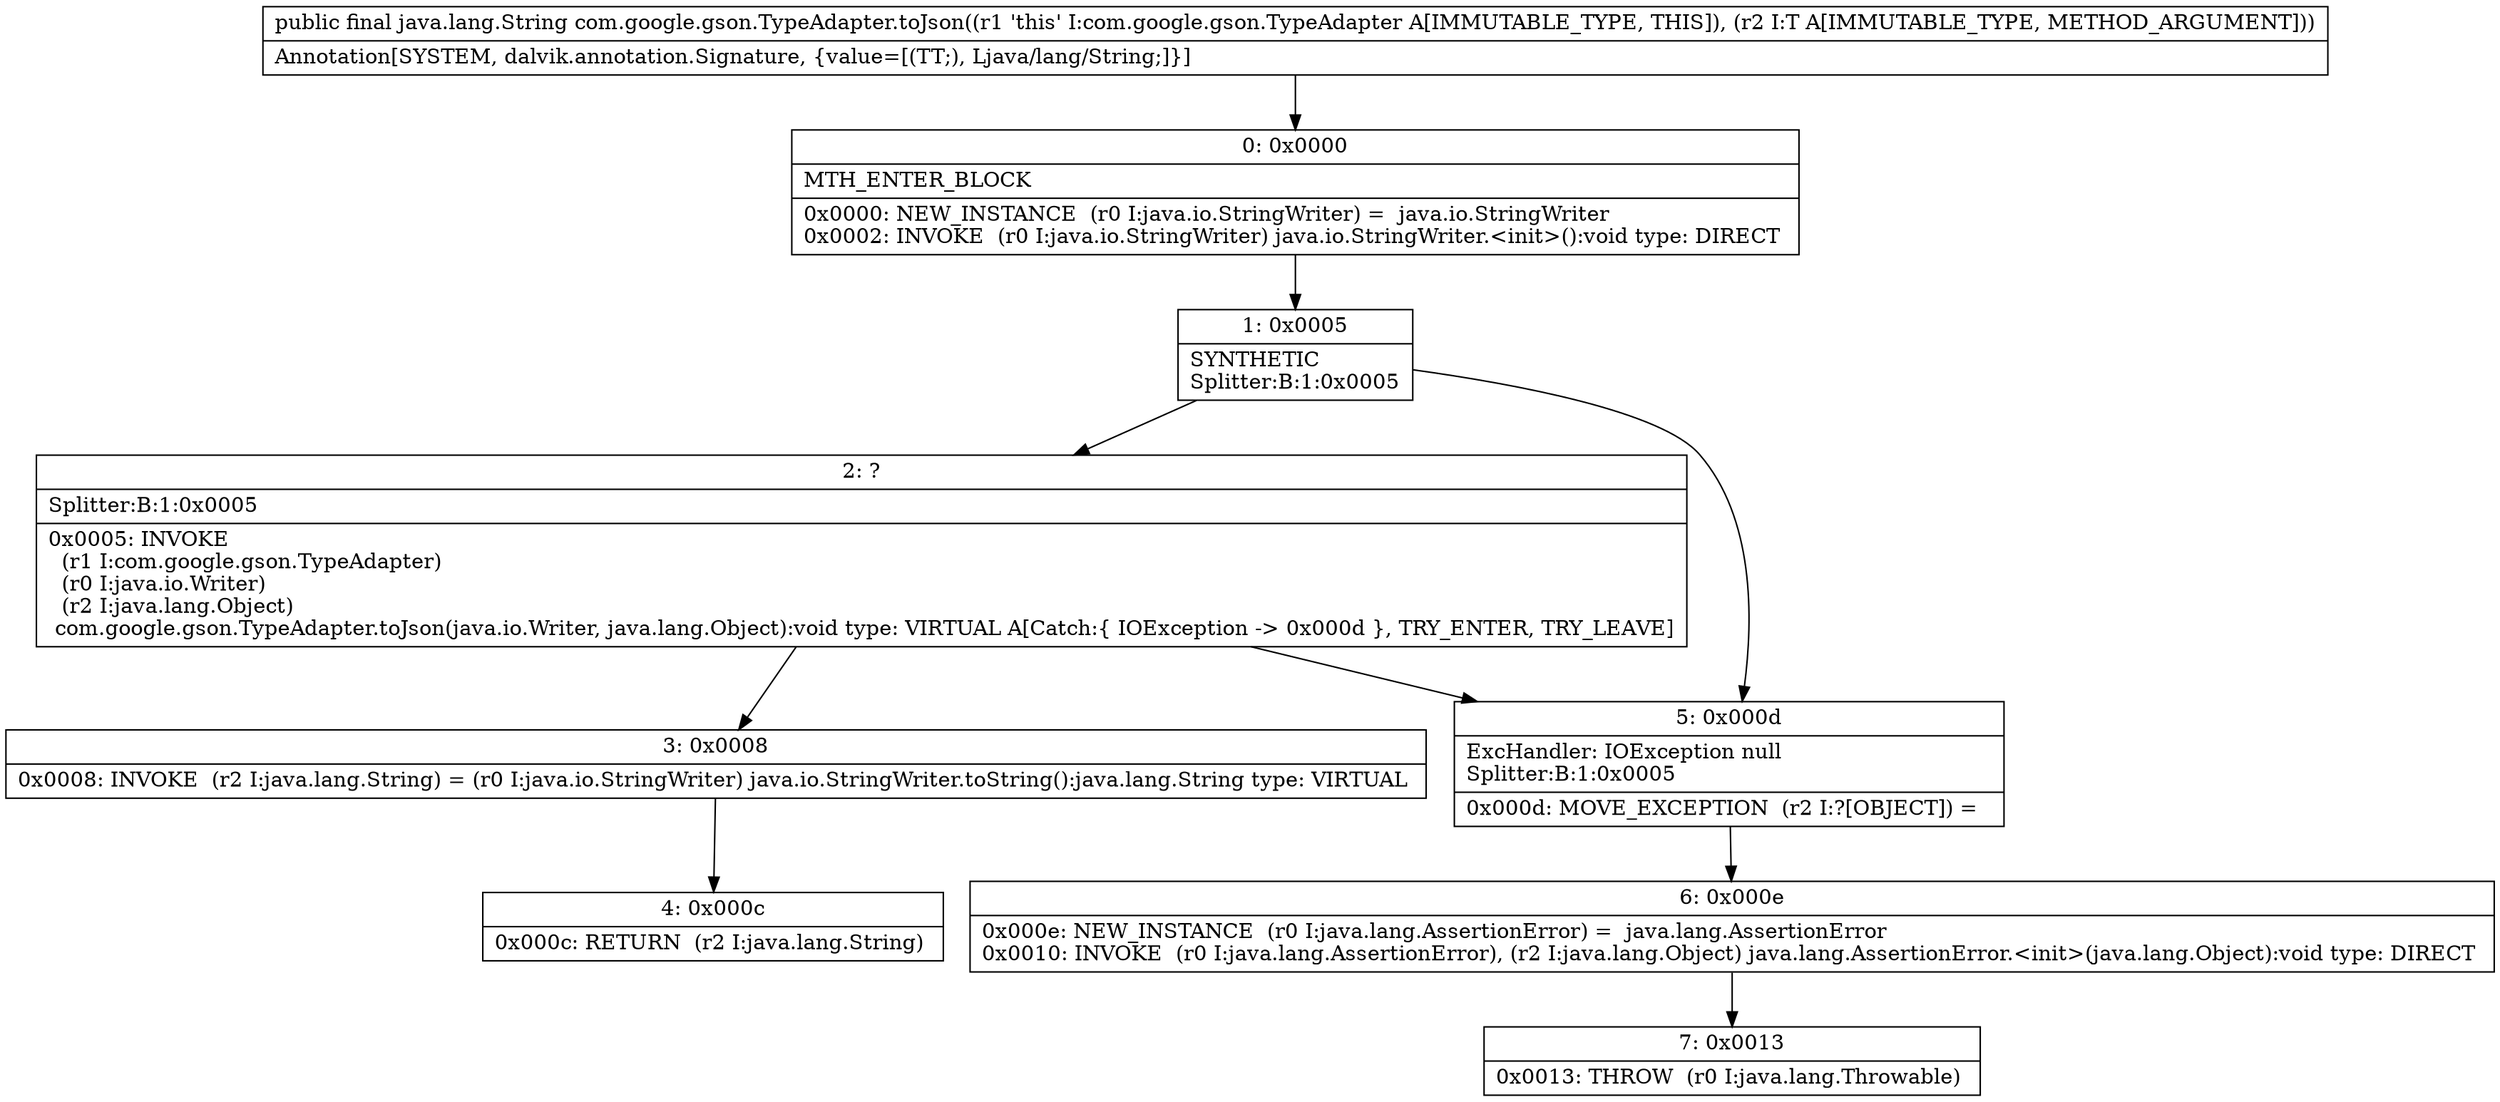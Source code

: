 digraph "CFG forcom.google.gson.TypeAdapter.toJson(Ljava\/lang\/Object;)Ljava\/lang\/String;" {
Node_0 [shape=record,label="{0\:\ 0x0000|MTH_ENTER_BLOCK\l|0x0000: NEW_INSTANCE  (r0 I:java.io.StringWriter) =  java.io.StringWriter \l0x0002: INVOKE  (r0 I:java.io.StringWriter) java.io.StringWriter.\<init\>():void type: DIRECT \l}"];
Node_1 [shape=record,label="{1\:\ 0x0005|SYNTHETIC\lSplitter:B:1:0x0005\l}"];
Node_2 [shape=record,label="{2\:\ ?|Splitter:B:1:0x0005\l|0x0005: INVOKE  \l  (r1 I:com.google.gson.TypeAdapter)\l  (r0 I:java.io.Writer)\l  (r2 I:java.lang.Object)\l com.google.gson.TypeAdapter.toJson(java.io.Writer, java.lang.Object):void type: VIRTUAL A[Catch:\{ IOException \-\> 0x000d \}, TRY_ENTER, TRY_LEAVE]\l}"];
Node_3 [shape=record,label="{3\:\ 0x0008|0x0008: INVOKE  (r2 I:java.lang.String) = (r0 I:java.io.StringWriter) java.io.StringWriter.toString():java.lang.String type: VIRTUAL \l}"];
Node_4 [shape=record,label="{4\:\ 0x000c|0x000c: RETURN  (r2 I:java.lang.String) \l}"];
Node_5 [shape=record,label="{5\:\ 0x000d|ExcHandler: IOException null\lSplitter:B:1:0x0005\l|0x000d: MOVE_EXCEPTION  (r2 I:?[OBJECT]) =  \l}"];
Node_6 [shape=record,label="{6\:\ 0x000e|0x000e: NEW_INSTANCE  (r0 I:java.lang.AssertionError) =  java.lang.AssertionError \l0x0010: INVOKE  (r0 I:java.lang.AssertionError), (r2 I:java.lang.Object) java.lang.AssertionError.\<init\>(java.lang.Object):void type: DIRECT \l}"];
Node_7 [shape=record,label="{7\:\ 0x0013|0x0013: THROW  (r0 I:java.lang.Throwable) \l}"];
MethodNode[shape=record,label="{public final java.lang.String com.google.gson.TypeAdapter.toJson((r1 'this' I:com.google.gson.TypeAdapter A[IMMUTABLE_TYPE, THIS]), (r2 I:T A[IMMUTABLE_TYPE, METHOD_ARGUMENT]))  | Annotation[SYSTEM, dalvik.annotation.Signature, \{value=[(TT;), Ljava\/lang\/String;]\}]\l}"];
MethodNode -> Node_0;
Node_0 -> Node_1;
Node_1 -> Node_2;
Node_1 -> Node_5;
Node_2 -> Node_3;
Node_2 -> Node_5;
Node_3 -> Node_4;
Node_5 -> Node_6;
Node_6 -> Node_7;
}

